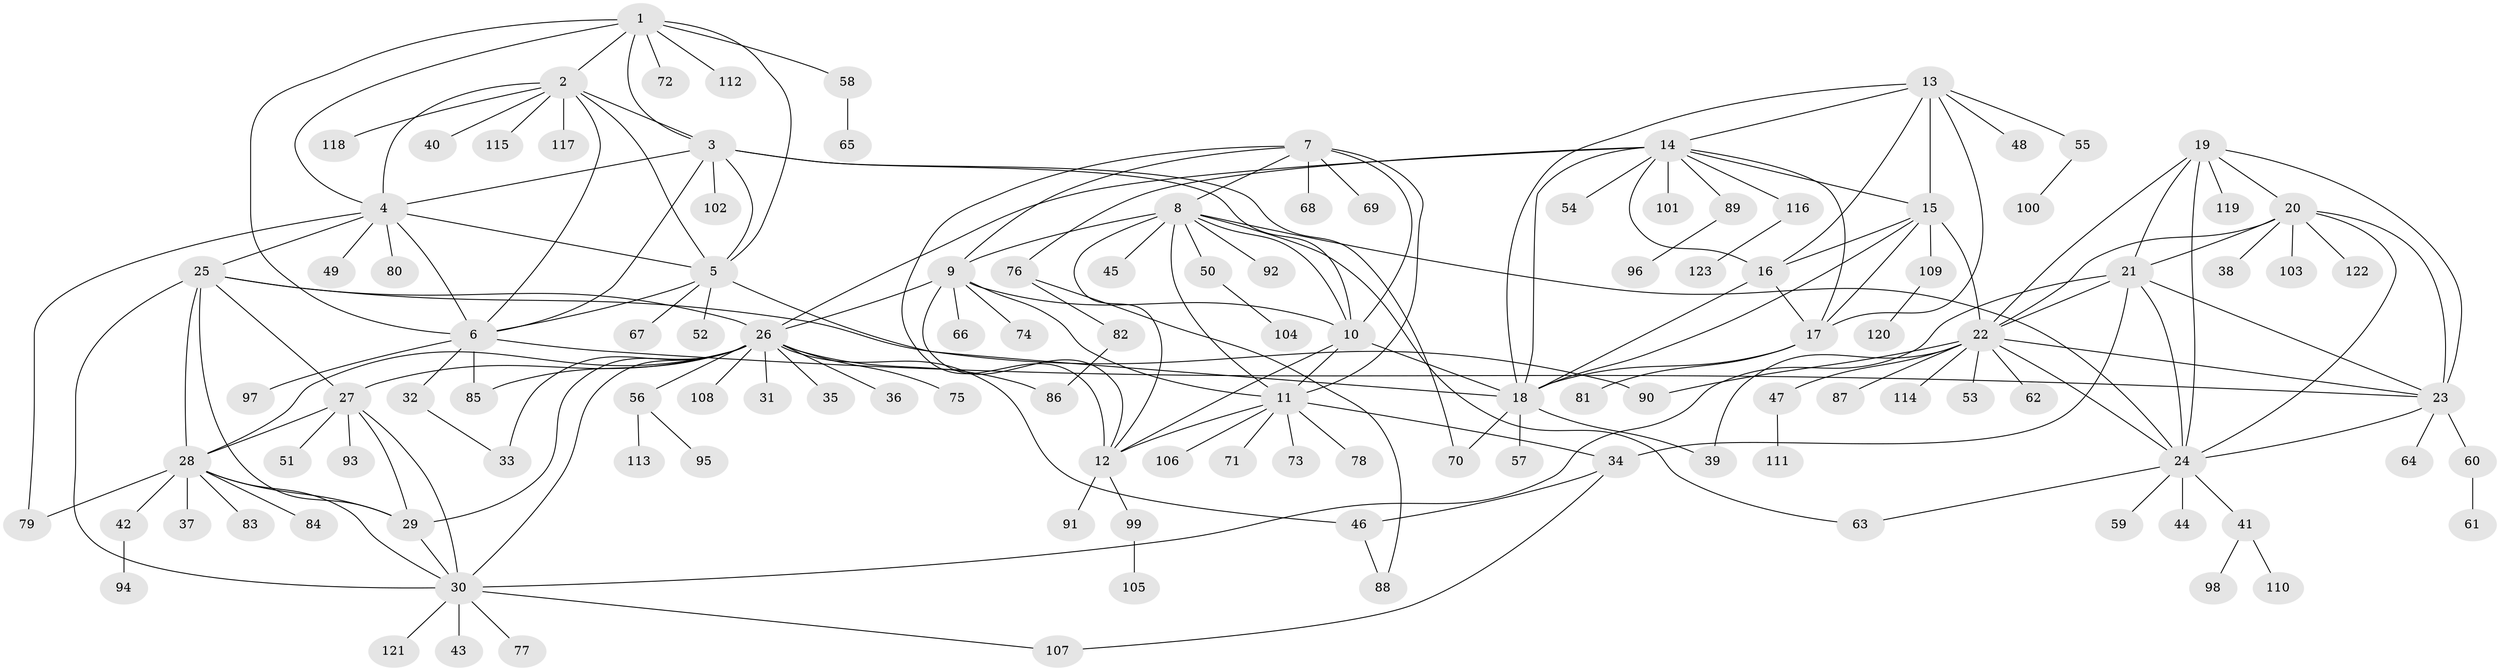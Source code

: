 // Generated by graph-tools (version 1.1) at 2025/15/03/09/25 04:15:57]
// undirected, 123 vertices, 190 edges
graph export_dot {
graph [start="1"]
  node [color=gray90,style=filled];
  1;
  2;
  3;
  4;
  5;
  6;
  7;
  8;
  9;
  10;
  11;
  12;
  13;
  14;
  15;
  16;
  17;
  18;
  19;
  20;
  21;
  22;
  23;
  24;
  25;
  26;
  27;
  28;
  29;
  30;
  31;
  32;
  33;
  34;
  35;
  36;
  37;
  38;
  39;
  40;
  41;
  42;
  43;
  44;
  45;
  46;
  47;
  48;
  49;
  50;
  51;
  52;
  53;
  54;
  55;
  56;
  57;
  58;
  59;
  60;
  61;
  62;
  63;
  64;
  65;
  66;
  67;
  68;
  69;
  70;
  71;
  72;
  73;
  74;
  75;
  76;
  77;
  78;
  79;
  80;
  81;
  82;
  83;
  84;
  85;
  86;
  87;
  88;
  89;
  90;
  91;
  92;
  93;
  94;
  95;
  96;
  97;
  98;
  99;
  100;
  101;
  102;
  103;
  104;
  105;
  106;
  107;
  108;
  109;
  110;
  111;
  112;
  113;
  114;
  115;
  116;
  117;
  118;
  119;
  120;
  121;
  122;
  123;
  1 -- 2;
  1 -- 3;
  1 -- 4;
  1 -- 5;
  1 -- 6;
  1 -- 58;
  1 -- 72;
  1 -- 112;
  2 -- 3;
  2 -- 4;
  2 -- 5;
  2 -- 6;
  2 -- 40;
  2 -- 115;
  2 -- 117;
  2 -- 118;
  3 -- 4;
  3 -- 5;
  3 -- 6;
  3 -- 10;
  3 -- 70;
  3 -- 102;
  4 -- 5;
  4 -- 6;
  4 -- 25;
  4 -- 49;
  4 -- 79;
  4 -- 80;
  5 -- 6;
  5 -- 18;
  5 -- 52;
  5 -- 67;
  6 -- 23;
  6 -- 32;
  6 -- 85;
  6 -- 97;
  7 -- 8;
  7 -- 9;
  7 -- 10;
  7 -- 11;
  7 -- 12;
  7 -- 68;
  7 -- 69;
  8 -- 9;
  8 -- 10;
  8 -- 11;
  8 -- 12;
  8 -- 24;
  8 -- 45;
  8 -- 50;
  8 -- 63;
  8 -- 92;
  9 -- 10;
  9 -- 11;
  9 -- 12;
  9 -- 26;
  9 -- 66;
  9 -- 74;
  10 -- 11;
  10 -- 12;
  10 -- 18;
  11 -- 12;
  11 -- 34;
  11 -- 71;
  11 -- 73;
  11 -- 78;
  11 -- 106;
  12 -- 91;
  12 -- 99;
  13 -- 14;
  13 -- 15;
  13 -- 16;
  13 -- 17;
  13 -- 18;
  13 -- 48;
  13 -- 55;
  14 -- 15;
  14 -- 16;
  14 -- 17;
  14 -- 18;
  14 -- 26;
  14 -- 54;
  14 -- 76;
  14 -- 89;
  14 -- 101;
  14 -- 116;
  15 -- 16;
  15 -- 17;
  15 -- 18;
  15 -- 22;
  15 -- 109;
  16 -- 17;
  16 -- 18;
  17 -- 18;
  17 -- 81;
  18 -- 39;
  18 -- 57;
  18 -- 70;
  19 -- 20;
  19 -- 21;
  19 -- 22;
  19 -- 23;
  19 -- 24;
  19 -- 119;
  20 -- 21;
  20 -- 22;
  20 -- 23;
  20 -- 24;
  20 -- 38;
  20 -- 103;
  20 -- 122;
  21 -- 22;
  21 -- 23;
  21 -- 24;
  21 -- 30;
  21 -- 34;
  22 -- 23;
  22 -- 24;
  22 -- 39;
  22 -- 47;
  22 -- 53;
  22 -- 62;
  22 -- 87;
  22 -- 90;
  22 -- 114;
  23 -- 24;
  23 -- 60;
  23 -- 64;
  24 -- 41;
  24 -- 44;
  24 -- 59;
  24 -- 63;
  25 -- 26;
  25 -- 27;
  25 -- 28;
  25 -- 29;
  25 -- 30;
  25 -- 90;
  26 -- 27;
  26 -- 28;
  26 -- 29;
  26 -- 30;
  26 -- 31;
  26 -- 33;
  26 -- 35;
  26 -- 36;
  26 -- 46;
  26 -- 56;
  26 -- 75;
  26 -- 85;
  26 -- 86;
  26 -- 108;
  27 -- 28;
  27 -- 29;
  27 -- 30;
  27 -- 51;
  27 -- 93;
  28 -- 29;
  28 -- 30;
  28 -- 37;
  28 -- 42;
  28 -- 79;
  28 -- 83;
  28 -- 84;
  29 -- 30;
  30 -- 43;
  30 -- 77;
  30 -- 107;
  30 -- 121;
  32 -- 33;
  34 -- 46;
  34 -- 107;
  41 -- 98;
  41 -- 110;
  42 -- 94;
  46 -- 88;
  47 -- 111;
  50 -- 104;
  55 -- 100;
  56 -- 95;
  56 -- 113;
  58 -- 65;
  60 -- 61;
  76 -- 82;
  76 -- 88;
  82 -- 86;
  89 -- 96;
  99 -- 105;
  109 -- 120;
  116 -- 123;
}
